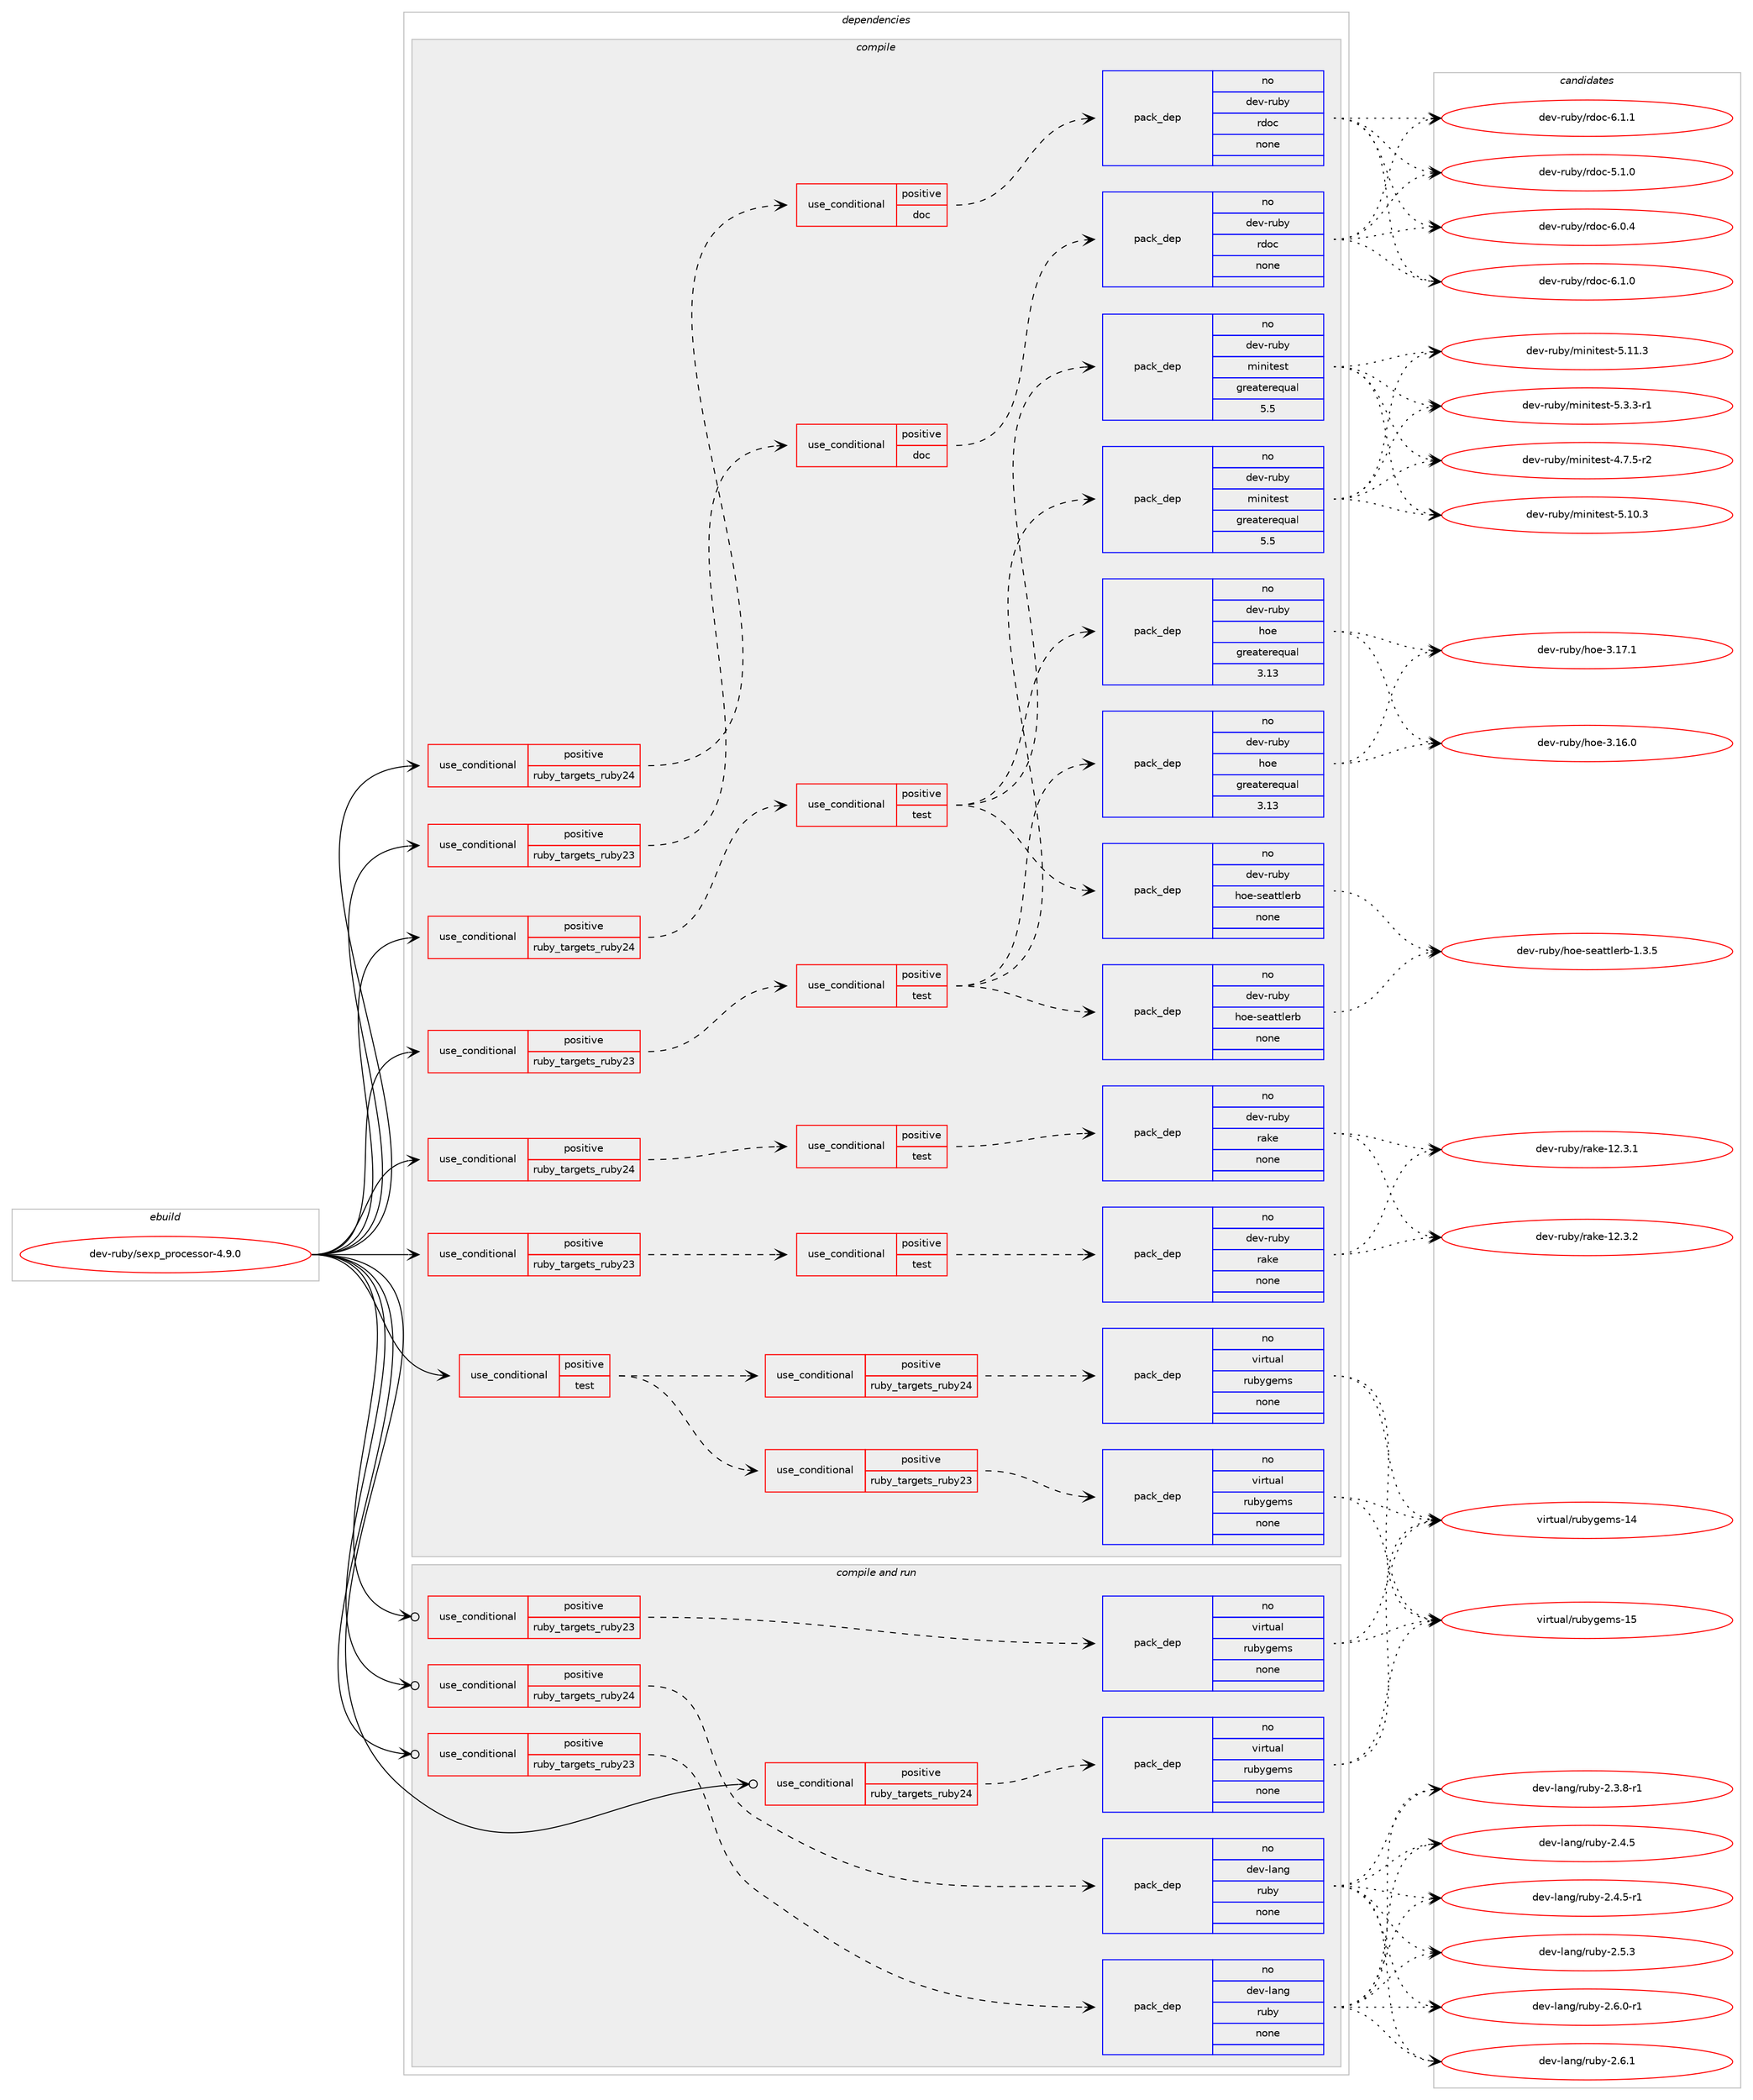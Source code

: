 digraph prolog {

# *************
# Graph options
# *************

newrank=true;
concentrate=true;
compound=true;
graph [rankdir=LR,fontname=Helvetica,fontsize=10,ranksep=1.5];#, ranksep=2.5, nodesep=0.2];
edge  [arrowhead=vee];
node  [fontname=Helvetica,fontsize=10];

# **********
# The ebuild
# **********

subgraph cluster_leftcol {
color=gray;
rank=same;
label=<<i>ebuild</i>>;
id [label="dev-ruby/sexp_processor-4.9.0", color=red, width=4, href="../dev-ruby/sexp_processor-4.9.0.svg"];
}

# ****************
# The dependencies
# ****************

subgraph cluster_midcol {
color=gray;
label=<<i>dependencies</i>>;
subgraph cluster_compile {
fillcolor="#eeeeee";
style=filled;
label=<<i>compile</i>>;
subgraph cond417872 {
dependency1528805 [label=<<TABLE BORDER="0" CELLBORDER="1" CELLSPACING="0" CELLPADDING="4"><TR><TD ROWSPAN="3" CELLPADDING="10">use_conditional</TD></TR><TR><TD>positive</TD></TR><TR><TD>ruby_targets_ruby23</TD></TR></TABLE>>, shape=none, color=red];
subgraph cond417873 {
dependency1528806 [label=<<TABLE BORDER="0" CELLBORDER="1" CELLSPACING="0" CELLPADDING="4"><TR><TD ROWSPAN="3" CELLPADDING="10">use_conditional</TD></TR><TR><TD>positive</TD></TR><TR><TD>doc</TD></TR></TABLE>>, shape=none, color=red];
subgraph pack1087426 {
dependency1528807 [label=<<TABLE BORDER="0" CELLBORDER="1" CELLSPACING="0" CELLPADDING="4" WIDTH="220"><TR><TD ROWSPAN="6" CELLPADDING="30">pack_dep</TD></TR><TR><TD WIDTH="110">no</TD></TR><TR><TD>dev-ruby</TD></TR><TR><TD>rdoc</TD></TR><TR><TD>none</TD></TR><TR><TD></TD></TR></TABLE>>, shape=none, color=blue];
}
dependency1528806:e -> dependency1528807:w [weight=20,style="dashed",arrowhead="vee"];
}
dependency1528805:e -> dependency1528806:w [weight=20,style="dashed",arrowhead="vee"];
}
id:e -> dependency1528805:w [weight=20,style="solid",arrowhead="vee"];
subgraph cond417874 {
dependency1528808 [label=<<TABLE BORDER="0" CELLBORDER="1" CELLSPACING="0" CELLPADDING="4"><TR><TD ROWSPAN="3" CELLPADDING="10">use_conditional</TD></TR><TR><TD>positive</TD></TR><TR><TD>ruby_targets_ruby23</TD></TR></TABLE>>, shape=none, color=red];
subgraph cond417875 {
dependency1528809 [label=<<TABLE BORDER="0" CELLBORDER="1" CELLSPACING="0" CELLPADDING="4"><TR><TD ROWSPAN="3" CELLPADDING="10">use_conditional</TD></TR><TR><TD>positive</TD></TR><TR><TD>test</TD></TR></TABLE>>, shape=none, color=red];
subgraph pack1087427 {
dependency1528810 [label=<<TABLE BORDER="0" CELLBORDER="1" CELLSPACING="0" CELLPADDING="4" WIDTH="220"><TR><TD ROWSPAN="6" CELLPADDING="30">pack_dep</TD></TR><TR><TD WIDTH="110">no</TD></TR><TR><TD>dev-ruby</TD></TR><TR><TD>hoe</TD></TR><TR><TD>greaterequal</TD></TR><TR><TD>3.13</TD></TR></TABLE>>, shape=none, color=blue];
}
dependency1528809:e -> dependency1528810:w [weight=20,style="dashed",arrowhead="vee"];
subgraph pack1087428 {
dependency1528811 [label=<<TABLE BORDER="0" CELLBORDER="1" CELLSPACING="0" CELLPADDING="4" WIDTH="220"><TR><TD ROWSPAN="6" CELLPADDING="30">pack_dep</TD></TR><TR><TD WIDTH="110">no</TD></TR><TR><TD>dev-ruby</TD></TR><TR><TD>hoe-seattlerb</TD></TR><TR><TD>none</TD></TR><TR><TD></TD></TR></TABLE>>, shape=none, color=blue];
}
dependency1528809:e -> dependency1528811:w [weight=20,style="dashed",arrowhead="vee"];
subgraph pack1087429 {
dependency1528812 [label=<<TABLE BORDER="0" CELLBORDER="1" CELLSPACING="0" CELLPADDING="4" WIDTH="220"><TR><TD ROWSPAN="6" CELLPADDING="30">pack_dep</TD></TR><TR><TD WIDTH="110">no</TD></TR><TR><TD>dev-ruby</TD></TR><TR><TD>minitest</TD></TR><TR><TD>greaterequal</TD></TR><TR><TD>5.5</TD></TR></TABLE>>, shape=none, color=blue];
}
dependency1528809:e -> dependency1528812:w [weight=20,style="dashed",arrowhead="vee"];
}
dependency1528808:e -> dependency1528809:w [weight=20,style="dashed",arrowhead="vee"];
}
id:e -> dependency1528808:w [weight=20,style="solid",arrowhead="vee"];
subgraph cond417876 {
dependency1528813 [label=<<TABLE BORDER="0" CELLBORDER="1" CELLSPACING="0" CELLPADDING="4"><TR><TD ROWSPAN="3" CELLPADDING="10">use_conditional</TD></TR><TR><TD>positive</TD></TR><TR><TD>ruby_targets_ruby23</TD></TR></TABLE>>, shape=none, color=red];
subgraph cond417877 {
dependency1528814 [label=<<TABLE BORDER="0" CELLBORDER="1" CELLSPACING="0" CELLPADDING="4"><TR><TD ROWSPAN="3" CELLPADDING="10">use_conditional</TD></TR><TR><TD>positive</TD></TR><TR><TD>test</TD></TR></TABLE>>, shape=none, color=red];
subgraph pack1087430 {
dependency1528815 [label=<<TABLE BORDER="0" CELLBORDER="1" CELLSPACING="0" CELLPADDING="4" WIDTH="220"><TR><TD ROWSPAN="6" CELLPADDING="30">pack_dep</TD></TR><TR><TD WIDTH="110">no</TD></TR><TR><TD>dev-ruby</TD></TR><TR><TD>rake</TD></TR><TR><TD>none</TD></TR><TR><TD></TD></TR></TABLE>>, shape=none, color=blue];
}
dependency1528814:e -> dependency1528815:w [weight=20,style="dashed",arrowhead="vee"];
}
dependency1528813:e -> dependency1528814:w [weight=20,style="dashed",arrowhead="vee"];
}
id:e -> dependency1528813:w [weight=20,style="solid",arrowhead="vee"];
subgraph cond417878 {
dependency1528816 [label=<<TABLE BORDER="0" CELLBORDER="1" CELLSPACING="0" CELLPADDING="4"><TR><TD ROWSPAN="3" CELLPADDING="10">use_conditional</TD></TR><TR><TD>positive</TD></TR><TR><TD>ruby_targets_ruby24</TD></TR></TABLE>>, shape=none, color=red];
subgraph cond417879 {
dependency1528817 [label=<<TABLE BORDER="0" CELLBORDER="1" CELLSPACING="0" CELLPADDING="4"><TR><TD ROWSPAN="3" CELLPADDING="10">use_conditional</TD></TR><TR><TD>positive</TD></TR><TR><TD>doc</TD></TR></TABLE>>, shape=none, color=red];
subgraph pack1087431 {
dependency1528818 [label=<<TABLE BORDER="0" CELLBORDER="1" CELLSPACING="0" CELLPADDING="4" WIDTH="220"><TR><TD ROWSPAN="6" CELLPADDING="30">pack_dep</TD></TR><TR><TD WIDTH="110">no</TD></TR><TR><TD>dev-ruby</TD></TR><TR><TD>rdoc</TD></TR><TR><TD>none</TD></TR><TR><TD></TD></TR></TABLE>>, shape=none, color=blue];
}
dependency1528817:e -> dependency1528818:w [weight=20,style="dashed",arrowhead="vee"];
}
dependency1528816:e -> dependency1528817:w [weight=20,style="dashed",arrowhead="vee"];
}
id:e -> dependency1528816:w [weight=20,style="solid",arrowhead="vee"];
subgraph cond417880 {
dependency1528819 [label=<<TABLE BORDER="0" CELLBORDER="1" CELLSPACING="0" CELLPADDING="4"><TR><TD ROWSPAN="3" CELLPADDING="10">use_conditional</TD></TR><TR><TD>positive</TD></TR><TR><TD>ruby_targets_ruby24</TD></TR></TABLE>>, shape=none, color=red];
subgraph cond417881 {
dependency1528820 [label=<<TABLE BORDER="0" CELLBORDER="1" CELLSPACING="0" CELLPADDING="4"><TR><TD ROWSPAN="3" CELLPADDING="10">use_conditional</TD></TR><TR><TD>positive</TD></TR><TR><TD>test</TD></TR></TABLE>>, shape=none, color=red];
subgraph pack1087432 {
dependency1528821 [label=<<TABLE BORDER="0" CELLBORDER="1" CELLSPACING="0" CELLPADDING="4" WIDTH="220"><TR><TD ROWSPAN="6" CELLPADDING="30">pack_dep</TD></TR><TR><TD WIDTH="110">no</TD></TR><TR><TD>dev-ruby</TD></TR><TR><TD>hoe</TD></TR><TR><TD>greaterequal</TD></TR><TR><TD>3.13</TD></TR></TABLE>>, shape=none, color=blue];
}
dependency1528820:e -> dependency1528821:w [weight=20,style="dashed",arrowhead="vee"];
subgraph pack1087433 {
dependency1528822 [label=<<TABLE BORDER="0" CELLBORDER="1" CELLSPACING="0" CELLPADDING="4" WIDTH="220"><TR><TD ROWSPAN="6" CELLPADDING="30">pack_dep</TD></TR><TR><TD WIDTH="110">no</TD></TR><TR><TD>dev-ruby</TD></TR><TR><TD>hoe-seattlerb</TD></TR><TR><TD>none</TD></TR><TR><TD></TD></TR></TABLE>>, shape=none, color=blue];
}
dependency1528820:e -> dependency1528822:w [weight=20,style="dashed",arrowhead="vee"];
subgraph pack1087434 {
dependency1528823 [label=<<TABLE BORDER="0" CELLBORDER="1" CELLSPACING="0" CELLPADDING="4" WIDTH="220"><TR><TD ROWSPAN="6" CELLPADDING="30">pack_dep</TD></TR><TR><TD WIDTH="110">no</TD></TR><TR><TD>dev-ruby</TD></TR><TR><TD>minitest</TD></TR><TR><TD>greaterequal</TD></TR><TR><TD>5.5</TD></TR></TABLE>>, shape=none, color=blue];
}
dependency1528820:e -> dependency1528823:w [weight=20,style="dashed",arrowhead="vee"];
}
dependency1528819:e -> dependency1528820:w [weight=20,style="dashed",arrowhead="vee"];
}
id:e -> dependency1528819:w [weight=20,style="solid",arrowhead="vee"];
subgraph cond417882 {
dependency1528824 [label=<<TABLE BORDER="0" CELLBORDER="1" CELLSPACING="0" CELLPADDING="4"><TR><TD ROWSPAN="3" CELLPADDING="10">use_conditional</TD></TR><TR><TD>positive</TD></TR><TR><TD>ruby_targets_ruby24</TD></TR></TABLE>>, shape=none, color=red];
subgraph cond417883 {
dependency1528825 [label=<<TABLE BORDER="0" CELLBORDER="1" CELLSPACING="0" CELLPADDING="4"><TR><TD ROWSPAN="3" CELLPADDING="10">use_conditional</TD></TR><TR><TD>positive</TD></TR><TR><TD>test</TD></TR></TABLE>>, shape=none, color=red];
subgraph pack1087435 {
dependency1528826 [label=<<TABLE BORDER="0" CELLBORDER="1" CELLSPACING="0" CELLPADDING="4" WIDTH="220"><TR><TD ROWSPAN="6" CELLPADDING="30">pack_dep</TD></TR><TR><TD WIDTH="110">no</TD></TR><TR><TD>dev-ruby</TD></TR><TR><TD>rake</TD></TR><TR><TD>none</TD></TR><TR><TD></TD></TR></TABLE>>, shape=none, color=blue];
}
dependency1528825:e -> dependency1528826:w [weight=20,style="dashed",arrowhead="vee"];
}
dependency1528824:e -> dependency1528825:w [weight=20,style="dashed",arrowhead="vee"];
}
id:e -> dependency1528824:w [weight=20,style="solid",arrowhead="vee"];
subgraph cond417884 {
dependency1528827 [label=<<TABLE BORDER="0" CELLBORDER="1" CELLSPACING="0" CELLPADDING="4"><TR><TD ROWSPAN="3" CELLPADDING="10">use_conditional</TD></TR><TR><TD>positive</TD></TR><TR><TD>test</TD></TR></TABLE>>, shape=none, color=red];
subgraph cond417885 {
dependency1528828 [label=<<TABLE BORDER="0" CELLBORDER="1" CELLSPACING="0" CELLPADDING="4"><TR><TD ROWSPAN="3" CELLPADDING="10">use_conditional</TD></TR><TR><TD>positive</TD></TR><TR><TD>ruby_targets_ruby23</TD></TR></TABLE>>, shape=none, color=red];
subgraph pack1087436 {
dependency1528829 [label=<<TABLE BORDER="0" CELLBORDER="1" CELLSPACING="0" CELLPADDING="4" WIDTH="220"><TR><TD ROWSPAN="6" CELLPADDING="30">pack_dep</TD></TR><TR><TD WIDTH="110">no</TD></TR><TR><TD>virtual</TD></TR><TR><TD>rubygems</TD></TR><TR><TD>none</TD></TR><TR><TD></TD></TR></TABLE>>, shape=none, color=blue];
}
dependency1528828:e -> dependency1528829:w [weight=20,style="dashed",arrowhead="vee"];
}
dependency1528827:e -> dependency1528828:w [weight=20,style="dashed",arrowhead="vee"];
subgraph cond417886 {
dependency1528830 [label=<<TABLE BORDER="0" CELLBORDER="1" CELLSPACING="0" CELLPADDING="4"><TR><TD ROWSPAN="3" CELLPADDING="10">use_conditional</TD></TR><TR><TD>positive</TD></TR><TR><TD>ruby_targets_ruby24</TD></TR></TABLE>>, shape=none, color=red];
subgraph pack1087437 {
dependency1528831 [label=<<TABLE BORDER="0" CELLBORDER="1" CELLSPACING="0" CELLPADDING="4" WIDTH="220"><TR><TD ROWSPAN="6" CELLPADDING="30">pack_dep</TD></TR><TR><TD WIDTH="110">no</TD></TR><TR><TD>virtual</TD></TR><TR><TD>rubygems</TD></TR><TR><TD>none</TD></TR><TR><TD></TD></TR></TABLE>>, shape=none, color=blue];
}
dependency1528830:e -> dependency1528831:w [weight=20,style="dashed",arrowhead="vee"];
}
dependency1528827:e -> dependency1528830:w [weight=20,style="dashed",arrowhead="vee"];
}
id:e -> dependency1528827:w [weight=20,style="solid",arrowhead="vee"];
}
subgraph cluster_compileandrun {
fillcolor="#eeeeee";
style=filled;
label=<<i>compile and run</i>>;
subgraph cond417887 {
dependency1528832 [label=<<TABLE BORDER="0" CELLBORDER="1" CELLSPACING="0" CELLPADDING="4"><TR><TD ROWSPAN="3" CELLPADDING="10">use_conditional</TD></TR><TR><TD>positive</TD></TR><TR><TD>ruby_targets_ruby23</TD></TR></TABLE>>, shape=none, color=red];
subgraph pack1087438 {
dependency1528833 [label=<<TABLE BORDER="0" CELLBORDER="1" CELLSPACING="0" CELLPADDING="4" WIDTH="220"><TR><TD ROWSPAN="6" CELLPADDING="30">pack_dep</TD></TR><TR><TD WIDTH="110">no</TD></TR><TR><TD>dev-lang</TD></TR><TR><TD>ruby</TD></TR><TR><TD>none</TD></TR><TR><TD></TD></TR></TABLE>>, shape=none, color=blue];
}
dependency1528832:e -> dependency1528833:w [weight=20,style="dashed",arrowhead="vee"];
}
id:e -> dependency1528832:w [weight=20,style="solid",arrowhead="odotvee"];
subgraph cond417888 {
dependency1528834 [label=<<TABLE BORDER="0" CELLBORDER="1" CELLSPACING="0" CELLPADDING="4"><TR><TD ROWSPAN="3" CELLPADDING="10">use_conditional</TD></TR><TR><TD>positive</TD></TR><TR><TD>ruby_targets_ruby23</TD></TR></TABLE>>, shape=none, color=red];
subgraph pack1087439 {
dependency1528835 [label=<<TABLE BORDER="0" CELLBORDER="1" CELLSPACING="0" CELLPADDING="4" WIDTH="220"><TR><TD ROWSPAN="6" CELLPADDING="30">pack_dep</TD></TR><TR><TD WIDTH="110">no</TD></TR><TR><TD>virtual</TD></TR><TR><TD>rubygems</TD></TR><TR><TD>none</TD></TR><TR><TD></TD></TR></TABLE>>, shape=none, color=blue];
}
dependency1528834:e -> dependency1528835:w [weight=20,style="dashed",arrowhead="vee"];
}
id:e -> dependency1528834:w [weight=20,style="solid",arrowhead="odotvee"];
subgraph cond417889 {
dependency1528836 [label=<<TABLE BORDER="0" CELLBORDER="1" CELLSPACING="0" CELLPADDING="4"><TR><TD ROWSPAN="3" CELLPADDING="10">use_conditional</TD></TR><TR><TD>positive</TD></TR><TR><TD>ruby_targets_ruby24</TD></TR></TABLE>>, shape=none, color=red];
subgraph pack1087440 {
dependency1528837 [label=<<TABLE BORDER="0" CELLBORDER="1" CELLSPACING="0" CELLPADDING="4" WIDTH="220"><TR><TD ROWSPAN="6" CELLPADDING="30">pack_dep</TD></TR><TR><TD WIDTH="110">no</TD></TR><TR><TD>dev-lang</TD></TR><TR><TD>ruby</TD></TR><TR><TD>none</TD></TR><TR><TD></TD></TR></TABLE>>, shape=none, color=blue];
}
dependency1528836:e -> dependency1528837:w [weight=20,style="dashed",arrowhead="vee"];
}
id:e -> dependency1528836:w [weight=20,style="solid",arrowhead="odotvee"];
subgraph cond417890 {
dependency1528838 [label=<<TABLE BORDER="0" CELLBORDER="1" CELLSPACING="0" CELLPADDING="4"><TR><TD ROWSPAN="3" CELLPADDING="10">use_conditional</TD></TR><TR><TD>positive</TD></TR><TR><TD>ruby_targets_ruby24</TD></TR></TABLE>>, shape=none, color=red];
subgraph pack1087441 {
dependency1528839 [label=<<TABLE BORDER="0" CELLBORDER="1" CELLSPACING="0" CELLPADDING="4" WIDTH="220"><TR><TD ROWSPAN="6" CELLPADDING="30">pack_dep</TD></TR><TR><TD WIDTH="110">no</TD></TR><TR><TD>virtual</TD></TR><TR><TD>rubygems</TD></TR><TR><TD>none</TD></TR><TR><TD></TD></TR></TABLE>>, shape=none, color=blue];
}
dependency1528838:e -> dependency1528839:w [weight=20,style="dashed",arrowhead="vee"];
}
id:e -> dependency1528838:w [weight=20,style="solid",arrowhead="odotvee"];
}
subgraph cluster_run {
fillcolor="#eeeeee";
style=filled;
label=<<i>run</i>>;
}
}

# **************
# The candidates
# **************

subgraph cluster_choices {
rank=same;
color=gray;
label=<<i>candidates</i>>;

subgraph choice1087426 {
color=black;
nodesep=1;
choice10010111845114117981214711410011199455346494648 [label="dev-ruby/rdoc-5.1.0", color=red, width=4,href="../dev-ruby/rdoc-5.1.0.svg"];
choice10010111845114117981214711410011199455446484652 [label="dev-ruby/rdoc-6.0.4", color=red, width=4,href="../dev-ruby/rdoc-6.0.4.svg"];
choice10010111845114117981214711410011199455446494648 [label="dev-ruby/rdoc-6.1.0", color=red, width=4,href="../dev-ruby/rdoc-6.1.0.svg"];
choice10010111845114117981214711410011199455446494649 [label="dev-ruby/rdoc-6.1.1", color=red, width=4,href="../dev-ruby/rdoc-6.1.1.svg"];
dependency1528807:e -> choice10010111845114117981214711410011199455346494648:w [style=dotted,weight="100"];
dependency1528807:e -> choice10010111845114117981214711410011199455446484652:w [style=dotted,weight="100"];
dependency1528807:e -> choice10010111845114117981214711410011199455446494648:w [style=dotted,weight="100"];
dependency1528807:e -> choice10010111845114117981214711410011199455446494649:w [style=dotted,weight="100"];
}
subgraph choice1087427 {
color=black;
nodesep=1;
choice10010111845114117981214710411110145514649544648 [label="dev-ruby/hoe-3.16.0", color=red, width=4,href="../dev-ruby/hoe-3.16.0.svg"];
choice10010111845114117981214710411110145514649554649 [label="dev-ruby/hoe-3.17.1", color=red, width=4,href="../dev-ruby/hoe-3.17.1.svg"];
dependency1528810:e -> choice10010111845114117981214710411110145514649544648:w [style=dotted,weight="100"];
dependency1528810:e -> choice10010111845114117981214710411110145514649554649:w [style=dotted,weight="100"];
}
subgraph choice1087428 {
color=black;
nodesep=1;
choice100101118451141179812147104111101451151019711611610810111498454946514653 [label="dev-ruby/hoe-seattlerb-1.3.5", color=red, width=4,href="../dev-ruby/hoe-seattlerb-1.3.5.svg"];
dependency1528811:e -> choice100101118451141179812147104111101451151019711611610810111498454946514653:w [style=dotted,weight="100"];
}
subgraph choice1087429 {
color=black;
nodesep=1;
choice1001011184511411798121471091051101051161011151164552465546534511450 [label="dev-ruby/minitest-4.7.5-r2", color=red, width=4,href="../dev-ruby/minitest-4.7.5-r2.svg"];
choice10010111845114117981214710910511010511610111511645534649484651 [label="dev-ruby/minitest-5.10.3", color=red, width=4,href="../dev-ruby/minitest-5.10.3.svg"];
choice10010111845114117981214710910511010511610111511645534649494651 [label="dev-ruby/minitest-5.11.3", color=red, width=4,href="../dev-ruby/minitest-5.11.3.svg"];
choice1001011184511411798121471091051101051161011151164553465146514511449 [label="dev-ruby/minitest-5.3.3-r1", color=red, width=4,href="../dev-ruby/minitest-5.3.3-r1.svg"];
dependency1528812:e -> choice1001011184511411798121471091051101051161011151164552465546534511450:w [style=dotted,weight="100"];
dependency1528812:e -> choice10010111845114117981214710910511010511610111511645534649484651:w [style=dotted,weight="100"];
dependency1528812:e -> choice10010111845114117981214710910511010511610111511645534649494651:w [style=dotted,weight="100"];
dependency1528812:e -> choice1001011184511411798121471091051101051161011151164553465146514511449:w [style=dotted,weight="100"];
}
subgraph choice1087430 {
color=black;
nodesep=1;
choice1001011184511411798121471149710710145495046514649 [label="dev-ruby/rake-12.3.1", color=red, width=4,href="../dev-ruby/rake-12.3.1.svg"];
choice1001011184511411798121471149710710145495046514650 [label="dev-ruby/rake-12.3.2", color=red, width=4,href="../dev-ruby/rake-12.3.2.svg"];
dependency1528815:e -> choice1001011184511411798121471149710710145495046514649:w [style=dotted,weight="100"];
dependency1528815:e -> choice1001011184511411798121471149710710145495046514650:w [style=dotted,weight="100"];
}
subgraph choice1087431 {
color=black;
nodesep=1;
choice10010111845114117981214711410011199455346494648 [label="dev-ruby/rdoc-5.1.0", color=red, width=4,href="../dev-ruby/rdoc-5.1.0.svg"];
choice10010111845114117981214711410011199455446484652 [label="dev-ruby/rdoc-6.0.4", color=red, width=4,href="../dev-ruby/rdoc-6.0.4.svg"];
choice10010111845114117981214711410011199455446494648 [label="dev-ruby/rdoc-6.1.0", color=red, width=4,href="../dev-ruby/rdoc-6.1.0.svg"];
choice10010111845114117981214711410011199455446494649 [label="dev-ruby/rdoc-6.1.1", color=red, width=4,href="../dev-ruby/rdoc-6.1.1.svg"];
dependency1528818:e -> choice10010111845114117981214711410011199455346494648:w [style=dotted,weight="100"];
dependency1528818:e -> choice10010111845114117981214711410011199455446484652:w [style=dotted,weight="100"];
dependency1528818:e -> choice10010111845114117981214711410011199455446494648:w [style=dotted,weight="100"];
dependency1528818:e -> choice10010111845114117981214711410011199455446494649:w [style=dotted,weight="100"];
}
subgraph choice1087432 {
color=black;
nodesep=1;
choice10010111845114117981214710411110145514649544648 [label="dev-ruby/hoe-3.16.0", color=red, width=4,href="../dev-ruby/hoe-3.16.0.svg"];
choice10010111845114117981214710411110145514649554649 [label="dev-ruby/hoe-3.17.1", color=red, width=4,href="../dev-ruby/hoe-3.17.1.svg"];
dependency1528821:e -> choice10010111845114117981214710411110145514649544648:w [style=dotted,weight="100"];
dependency1528821:e -> choice10010111845114117981214710411110145514649554649:w [style=dotted,weight="100"];
}
subgraph choice1087433 {
color=black;
nodesep=1;
choice100101118451141179812147104111101451151019711611610810111498454946514653 [label="dev-ruby/hoe-seattlerb-1.3.5", color=red, width=4,href="../dev-ruby/hoe-seattlerb-1.3.5.svg"];
dependency1528822:e -> choice100101118451141179812147104111101451151019711611610810111498454946514653:w [style=dotted,weight="100"];
}
subgraph choice1087434 {
color=black;
nodesep=1;
choice1001011184511411798121471091051101051161011151164552465546534511450 [label="dev-ruby/minitest-4.7.5-r2", color=red, width=4,href="../dev-ruby/minitest-4.7.5-r2.svg"];
choice10010111845114117981214710910511010511610111511645534649484651 [label="dev-ruby/minitest-5.10.3", color=red, width=4,href="../dev-ruby/minitest-5.10.3.svg"];
choice10010111845114117981214710910511010511610111511645534649494651 [label="dev-ruby/minitest-5.11.3", color=red, width=4,href="../dev-ruby/minitest-5.11.3.svg"];
choice1001011184511411798121471091051101051161011151164553465146514511449 [label="dev-ruby/minitest-5.3.3-r1", color=red, width=4,href="../dev-ruby/minitest-5.3.3-r1.svg"];
dependency1528823:e -> choice1001011184511411798121471091051101051161011151164552465546534511450:w [style=dotted,weight="100"];
dependency1528823:e -> choice10010111845114117981214710910511010511610111511645534649484651:w [style=dotted,weight="100"];
dependency1528823:e -> choice10010111845114117981214710910511010511610111511645534649494651:w [style=dotted,weight="100"];
dependency1528823:e -> choice1001011184511411798121471091051101051161011151164553465146514511449:w [style=dotted,weight="100"];
}
subgraph choice1087435 {
color=black;
nodesep=1;
choice1001011184511411798121471149710710145495046514649 [label="dev-ruby/rake-12.3.1", color=red, width=4,href="../dev-ruby/rake-12.3.1.svg"];
choice1001011184511411798121471149710710145495046514650 [label="dev-ruby/rake-12.3.2", color=red, width=4,href="../dev-ruby/rake-12.3.2.svg"];
dependency1528826:e -> choice1001011184511411798121471149710710145495046514649:w [style=dotted,weight="100"];
dependency1528826:e -> choice1001011184511411798121471149710710145495046514650:w [style=dotted,weight="100"];
}
subgraph choice1087436 {
color=black;
nodesep=1;
choice118105114116117971084711411798121103101109115454952 [label="virtual/rubygems-14", color=red, width=4,href="../virtual/rubygems-14.svg"];
choice118105114116117971084711411798121103101109115454953 [label="virtual/rubygems-15", color=red, width=4,href="../virtual/rubygems-15.svg"];
dependency1528829:e -> choice118105114116117971084711411798121103101109115454952:w [style=dotted,weight="100"];
dependency1528829:e -> choice118105114116117971084711411798121103101109115454953:w [style=dotted,weight="100"];
}
subgraph choice1087437 {
color=black;
nodesep=1;
choice118105114116117971084711411798121103101109115454952 [label="virtual/rubygems-14", color=red, width=4,href="../virtual/rubygems-14.svg"];
choice118105114116117971084711411798121103101109115454953 [label="virtual/rubygems-15", color=red, width=4,href="../virtual/rubygems-15.svg"];
dependency1528831:e -> choice118105114116117971084711411798121103101109115454952:w [style=dotted,weight="100"];
dependency1528831:e -> choice118105114116117971084711411798121103101109115454953:w [style=dotted,weight="100"];
}
subgraph choice1087438 {
color=black;
nodesep=1;
choice100101118451089711010347114117981214550465146564511449 [label="dev-lang/ruby-2.3.8-r1", color=red, width=4,href="../dev-lang/ruby-2.3.8-r1.svg"];
choice10010111845108971101034711411798121455046524653 [label="dev-lang/ruby-2.4.5", color=red, width=4,href="../dev-lang/ruby-2.4.5.svg"];
choice100101118451089711010347114117981214550465246534511449 [label="dev-lang/ruby-2.4.5-r1", color=red, width=4,href="../dev-lang/ruby-2.4.5-r1.svg"];
choice10010111845108971101034711411798121455046534651 [label="dev-lang/ruby-2.5.3", color=red, width=4,href="../dev-lang/ruby-2.5.3.svg"];
choice100101118451089711010347114117981214550465446484511449 [label="dev-lang/ruby-2.6.0-r1", color=red, width=4,href="../dev-lang/ruby-2.6.0-r1.svg"];
choice10010111845108971101034711411798121455046544649 [label="dev-lang/ruby-2.6.1", color=red, width=4,href="../dev-lang/ruby-2.6.1.svg"];
dependency1528833:e -> choice100101118451089711010347114117981214550465146564511449:w [style=dotted,weight="100"];
dependency1528833:e -> choice10010111845108971101034711411798121455046524653:w [style=dotted,weight="100"];
dependency1528833:e -> choice100101118451089711010347114117981214550465246534511449:w [style=dotted,weight="100"];
dependency1528833:e -> choice10010111845108971101034711411798121455046534651:w [style=dotted,weight="100"];
dependency1528833:e -> choice100101118451089711010347114117981214550465446484511449:w [style=dotted,weight="100"];
dependency1528833:e -> choice10010111845108971101034711411798121455046544649:w [style=dotted,weight="100"];
}
subgraph choice1087439 {
color=black;
nodesep=1;
choice118105114116117971084711411798121103101109115454952 [label="virtual/rubygems-14", color=red, width=4,href="../virtual/rubygems-14.svg"];
choice118105114116117971084711411798121103101109115454953 [label="virtual/rubygems-15", color=red, width=4,href="../virtual/rubygems-15.svg"];
dependency1528835:e -> choice118105114116117971084711411798121103101109115454952:w [style=dotted,weight="100"];
dependency1528835:e -> choice118105114116117971084711411798121103101109115454953:w [style=dotted,weight="100"];
}
subgraph choice1087440 {
color=black;
nodesep=1;
choice100101118451089711010347114117981214550465146564511449 [label="dev-lang/ruby-2.3.8-r1", color=red, width=4,href="../dev-lang/ruby-2.3.8-r1.svg"];
choice10010111845108971101034711411798121455046524653 [label="dev-lang/ruby-2.4.5", color=red, width=4,href="../dev-lang/ruby-2.4.5.svg"];
choice100101118451089711010347114117981214550465246534511449 [label="dev-lang/ruby-2.4.5-r1", color=red, width=4,href="../dev-lang/ruby-2.4.5-r1.svg"];
choice10010111845108971101034711411798121455046534651 [label="dev-lang/ruby-2.5.3", color=red, width=4,href="../dev-lang/ruby-2.5.3.svg"];
choice100101118451089711010347114117981214550465446484511449 [label="dev-lang/ruby-2.6.0-r1", color=red, width=4,href="../dev-lang/ruby-2.6.0-r1.svg"];
choice10010111845108971101034711411798121455046544649 [label="dev-lang/ruby-2.6.1", color=red, width=4,href="../dev-lang/ruby-2.6.1.svg"];
dependency1528837:e -> choice100101118451089711010347114117981214550465146564511449:w [style=dotted,weight="100"];
dependency1528837:e -> choice10010111845108971101034711411798121455046524653:w [style=dotted,weight="100"];
dependency1528837:e -> choice100101118451089711010347114117981214550465246534511449:w [style=dotted,weight="100"];
dependency1528837:e -> choice10010111845108971101034711411798121455046534651:w [style=dotted,weight="100"];
dependency1528837:e -> choice100101118451089711010347114117981214550465446484511449:w [style=dotted,weight="100"];
dependency1528837:e -> choice10010111845108971101034711411798121455046544649:w [style=dotted,weight="100"];
}
subgraph choice1087441 {
color=black;
nodesep=1;
choice118105114116117971084711411798121103101109115454952 [label="virtual/rubygems-14", color=red, width=4,href="../virtual/rubygems-14.svg"];
choice118105114116117971084711411798121103101109115454953 [label="virtual/rubygems-15", color=red, width=4,href="../virtual/rubygems-15.svg"];
dependency1528839:e -> choice118105114116117971084711411798121103101109115454952:w [style=dotted,weight="100"];
dependency1528839:e -> choice118105114116117971084711411798121103101109115454953:w [style=dotted,weight="100"];
}
}

}
